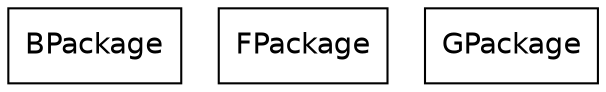 digraph "CPFTargetDependencyGraph" {
node [
 fontsize = "14", fontname="helvetica"
];
    "node19" [ label="BPackage" shape="polygon"];
    "node27" [ label="FPackage" shape="polygon"];
    "node35" [ label="GPackage" shape="polygon"];
}
